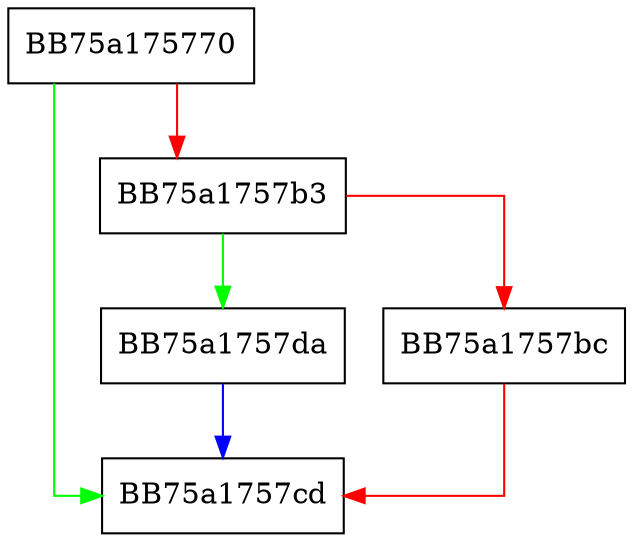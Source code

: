 digraph toInt32Throws {
  node [shape="box"];
  graph [splines=ortho];
  BB75a175770 -> BB75a1757cd [color="green"];
  BB75a175770 -> BB75a1757b3 [color="red"];
  BB75a1757b3 -> BB75a1757da [color="green"];
  BB75a1757b3 -> BB75a1757bc [color="red"];
  BB75a1757bc -> BB75a1757cd [color="red"];
  BB75a1757da -> BB75a1757cd [color="blue"];
}